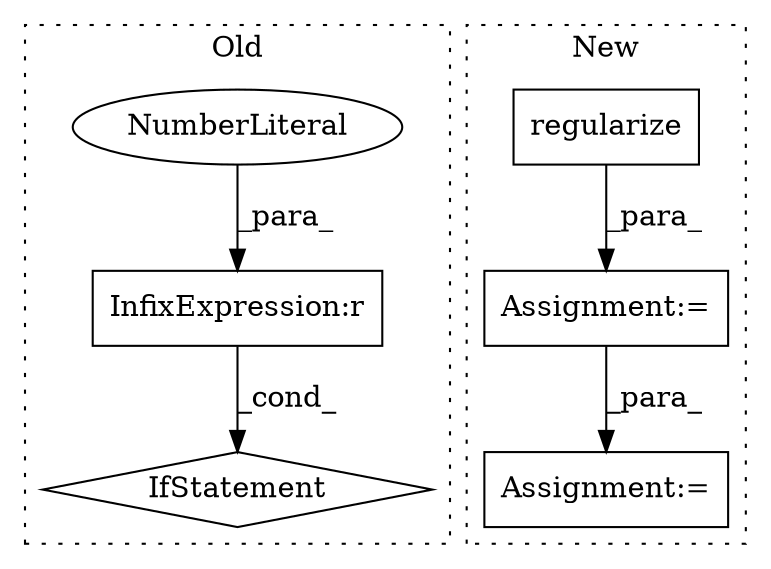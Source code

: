 digraph G {
subgraph cluster0 {
1 [label="IfStatement" a="25" s="21040,21095" l="4,2" shape="diamond"];
4 [label="InfixExpression:r" a="27" s="21086" l="3" shape="box"];
5 [label="NumberLiteral" a="34" s="21089" l="6" shape="ellipse"];
label = "Old";
style="dotted";
}
subgraph cluster1 {
2 [label="regularize" a="32" s="26819,26847" l="11,1" shape="box"];
3 [label="Assignment:=" a="7" s="26866" l="1" shape="box"];
6 [label="Assignment:=" a="7" s="26807" l="1" shape="box"];
label = "New";
style="dotted";
}
2 -> 6 [label="_para_"];
4 -> 1 [label="_cond_"];
5 -> 4 [label="_para_"];
6 -> 3 [label="_para_"];
}